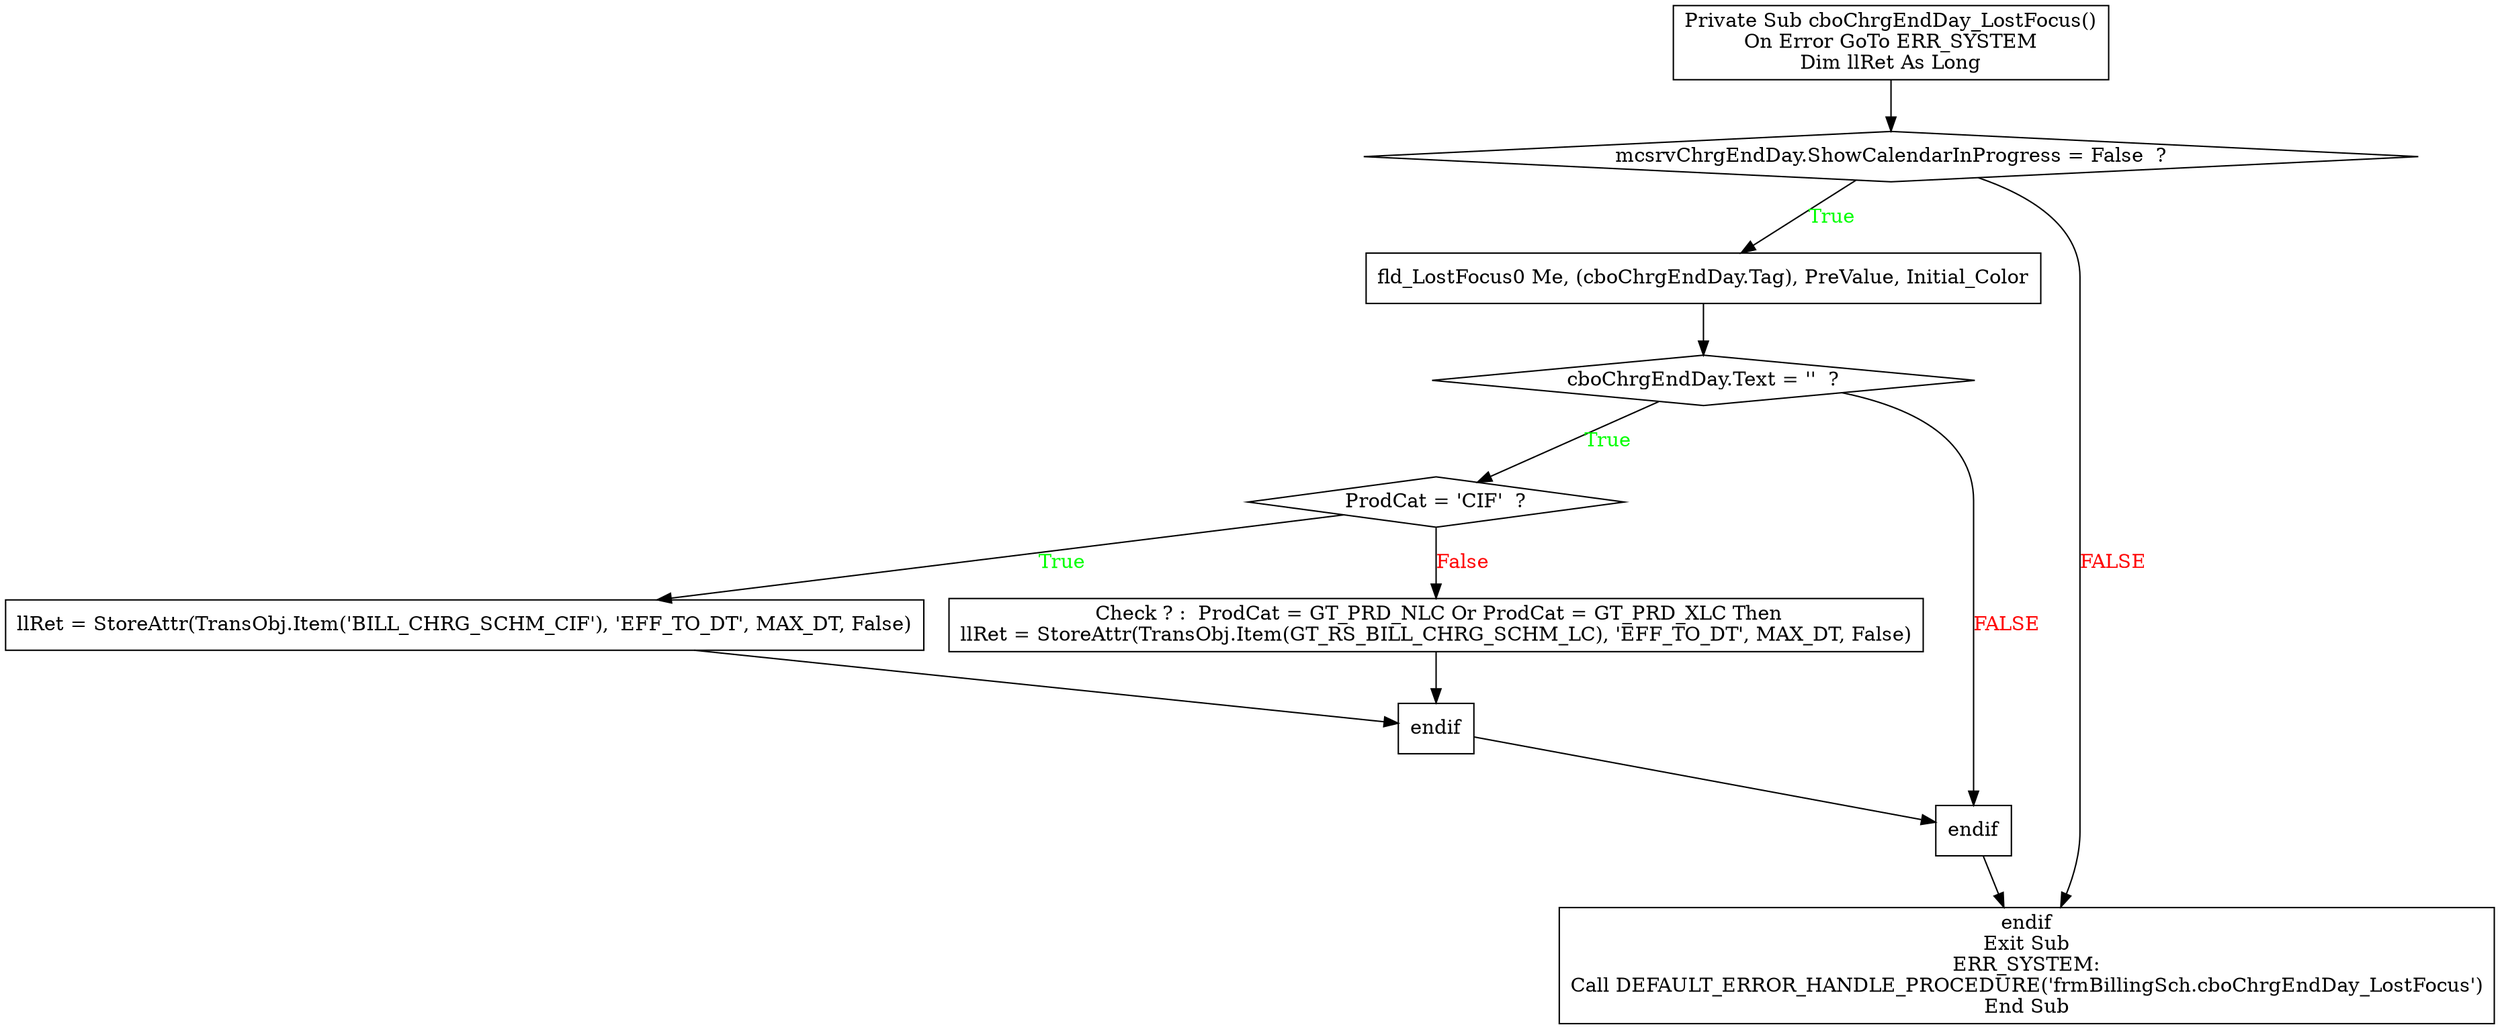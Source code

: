 digraph G{
Node_1 [ label ="Private Sub cboChrgEndDay_LostFocus()\nOn Error GoTo ERR_SYSTEM\nDim llRet As Long",shape="box"];
Node_2 [ label ="mcsrvChrgEndDay.ShowCalendarInProgress = False  ?",shape="diamond"];
Node_3 [ label ="fld_LostFocus0 Me, (cboChrgEndDay.Tag), PreValue, Initial_Color",shape="box"];
Node_4 [ label ="cboChrgEndDay.Text = ''  ?",shape="diamond"];
Node_5 [ label ="ProdCat = 'CIF'  ?",shape="diamond"];
Node_6 [ label ="llRet = StoreAttr(TransObj.Item('BILL_CHRG_SCHM_CIF'), 'EFF_TO_DT', MAX_DT, False)",shape="box"];
Node_7 [ label =" Check ? :  ProdCat = GT_PRD_NLC Or ProdCat = GT_PRD_XLC Then\nllRet = StoreAttr(TransObj.Item(GT_RS_BILL_CHRG_SCHM_LC), 'EFF_TO_DT', MAX_DT, False)",shape="box"];
Node_8 [ label ="endif",shape="box"];
Node_9 [ label ="endif",shape="box"];
Node_10 [ label ="endif\nExit Sub\nERR_SYSTEM:\nCall DEFAULT_ERROR_HANDLE_PROCEDURE('frmBillingSch.cboChrgEndDay_LostFocus')\nEnd Sub",shape="box"];
Node_2 -> Node_3 [label="True",fontcolor="GREEN"];
Node_1 -> Node_2;
Node_4 -> Node_5 [label="True",fontcolor="GREEN"];
Node_3 -> Node_4;
Node_5 -> Node_6 [label="True",fontcolor="GREEN"];
Node_5 -> Node_7 [label="False",fontcolor="RED"];
Node_6 -> Node_8;
Node_7 -> Node_8;
Node_4 -> Node_9 [label="FALSE",fontcolor="RED"];
Node_8 -> Node_9;
Node_2 -> Node_10 [label="FALSE",fontcolor="RED"];
Node_9 -> Node_10;
}

